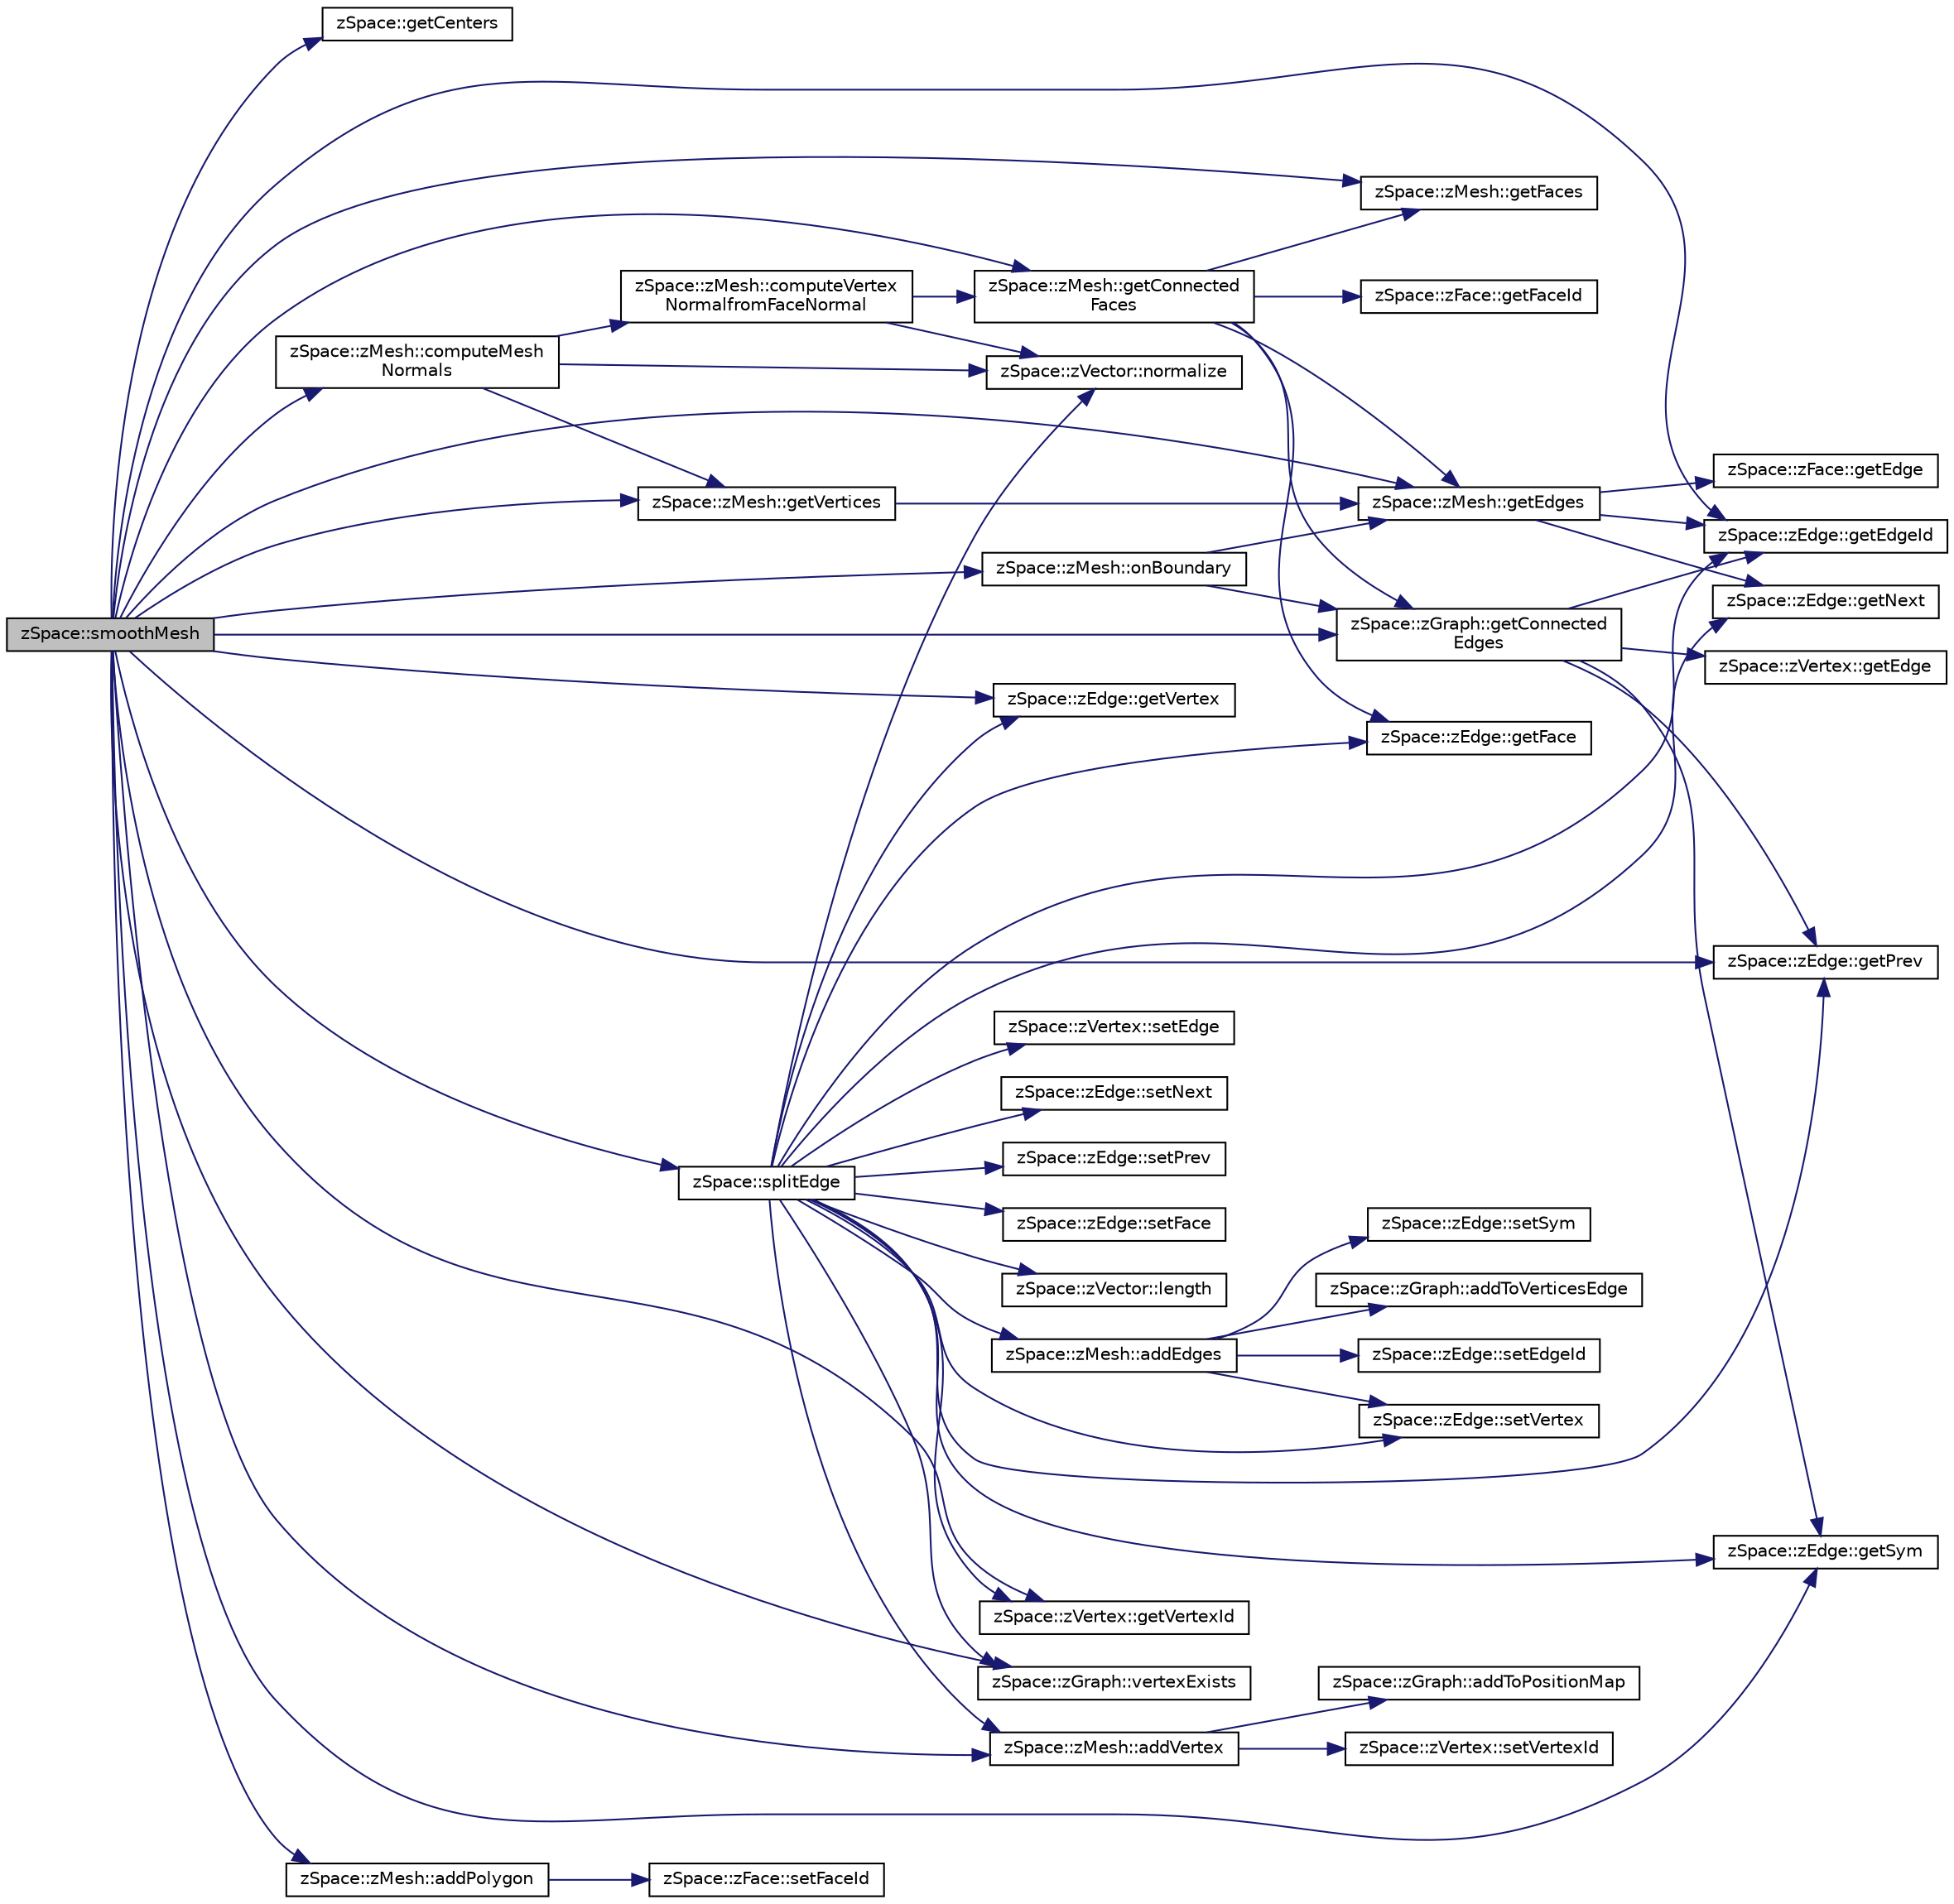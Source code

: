 digraph "zSpace::smoothMesh"
{
  edge [fontname="Helvetica",fontsize="10",labelfontname="Helvetica",labelfontsize="10"];
  node [fontname="Helvetica",fontsize="10",shape=record];
  rankdir="LR";
  Node85 [label="zSpace::smoothMesh",height=0.2,width=0.4,color="black", fillcolor="grey75", style="filled", fontcolor="black"];
  Node85 -> Node86 [color="midnightblue",fontsize="10",style="solid",fontname="Helvetica"];
  Node86 [label="zSpace::getCenters",height=0.2,width=0.4,color="black", fillcolor="white", style="filled",URL="$group__z_graph_mesh_utilities.html#ga150a761e741dcc8e927aba87cc016de3",tooltip="This method computes the centers of a all edges or faces of a zGraph/zMesh. "];
  Node85 -> Node87 [color="midnightblue",fontsize="10",style="solid",fontname="Helvetica"];
  Node87 [label="zSpace::zMesh::onBoundary",height=0.2,width=0.4,color="black", fillcolor="white", style="filled",URL="$classz_space_1_1z_mesh.html#aca5218f8a8b5c5f1cde25440d08c57d6",tooltip="This method determines if input zVertex or zEdge or zFace is on the boundary. "];
  Node87 -> Node88 [color="midnightblue",fontsize="10",style="solid",fontname="Helvetica"];
  Node88 [label="zSpace::zGraph::getConnected\lEdges",height=0.2,width=0.4,color="black", fillcolor="white", style="filled",URL="$classz_space_1_1z_graph.html#ab623e9a3bfc70e1f140b911cb0645bd2",tooltip="This method gets the edges connected to input zVertex or zEdge. "];
  Node88 -> Node89 [color="midnightblue",fontsize="10",style="solid",fontname="Helvetica"];
  Node89 [label="zSpace::zVertex::getEdge",height=0.2,width=0.4,color="black", fillcolor="white", style="filled",URL="$classz_space_1_1z_vertex.html#a7d187864963f642666b8c3bcfecee6e9",tooltip="This method returns the associated edge of current zVertex. "];
  Node88 -> Node90 [color="midnightblue",fontsize="10",style="solid",fontname="Helvetica"];
  Node90 [label="zSpace::zEdge::getEdgeId",height=0.2,width=0.4,color="black", fillcolor="white", style="filled",URL="$classz_space_1_1z_edge.html#acd6947ccba055fa6c31d6d386fe68e12",tooltip="This method returns the edgeId of current zEdge. "];
  Node88 -> Node91 [color="midnightblue",fontsize="10",style="solid",fontname="Helvetica"];
  Node91 [label="zSpace::zEdge::getPrev",height=0.2,width=0.4,color="black", fillcolor="white", style="filled",URL="$classz_space_1_1z_edge.html#a01d9d153f7c5ec381474e815384f7d30",tooltip="This method returns the previous edge of current zEdge. "];
  Node88 -> Node92 [color="midnightblue",fontsize="10",style="solid",fontname="Helvetica"];
  Node92 [label="zSpace::zEdge::getSym",height=0.2,width=0.4,color="black", fillcolor="white", style="filled",URL="$classz_space_1_1z_edge.html#a461679ac74cc371ad32e94092848f536",tooltip="This method returns the symmetry edge of current zEdge. "];
  Node87 -> Node93 [color="midnightblue",fontsize="10",style="solid",fontname="Helvetica"];
  Node93 [label="zSpace::zMesh::getEdges",height=0.2,width=0.4,color="black", fillcolor="white", style="filled",URL="$classz_space_1_1z_mesh.html#aa705d823873a948a1b62723f24a921b2",tooltip="This method gets the edges of a zFace. "];
  Node93 -> Node94 [color="midnightblue",fontsize="10",style="solid",fontname="Helvetica"];
  Node94 [label="zSpace::zFace::getEdge",height=0.2,width=0.4,color="black", fillcolor="white", style="filled",URL="$classz_space_1_1z_face.html#a69a14a515b179226aad1cbc3d7663163",tooltip="This method returns the associated edge of current zFace. "];
  Node93 -> Node90 [color="midnightblue",fontsize="10",style="solid",fontname="Helvetica"];
  Node93 -> Node95 [color="midnightblue",fontsize="10",style="solid",fontname="Helvetica"];
  Node95 [label="zSpace::zEdge::getNext",height=0.2,width=0.4,color="black", fillcolor="white", style="filled",URL="$classz_space_1_1z_edge.html#a3bce594c06fc4450ce8af3c0b98e2ae3",tooltip="This method returns the next edge of current zEdge. "];
  Node85 -> Node96 [color="midnightblue",fontsize="10",style="solid",fontname="Helvetica"];
  Node96 [label="zSpace::zMesh::getVertices",height=0.2,width=0.4,color="black", fillcolor="white", style="filled",URL="$classz_space_1_1z_mesh.html#aa3010b8075e42f14efd4c3605085093b",tooltip="This method gets the vertices attached to input zEdge or zFace. "];
  Node96 -> Node93 [color="midnightblue",fontsize="10",style="solid",fontname="Helvetica"];
  Node85 -> Node97 [color="midnightblue",fontsize="10",style="solid",fontname="Helvetica"];
  Node97 [label="zSpace::zMesh::getFaces",height=0.2,width=0.4,color="black", fillcolor="white", style="filled",URL="$classz_space_1_1z_mesh.html#a54de57657a7d157447b019fab56e2765",tooltip="This method gets the faces attached to input zEdge. "];
  Node85 -> Node88 [color="midnightblue",fontsize="10",style="solid",fontname="Helvetica"];
  Node85 -> Node92 [color="midnightblue",fontsize="10",style="solid",fontname="Helvetica"];
  Node85 -> Node90 [color="midnightblue",fontsize="10",style="solid",fontname="Helvetica"];
  Node85 -> Node98 [color="midnightblue",fontsize="10",style="solid",fontname="Helvetica"];
  Node98 [label="zSpace::zMesh::getConnected\lFaces",height=0.2,width=0.4,color="black", fillcolor="white", style="filled",URL="$classz_space_1_1z_mesh.html#af37006a17bd4e6945860281a4cbef861",tooltip="This method gets the faces connected to input zVertex or zFace. "];
  Node98 -> Node88 [color="midnightblue",fontsize="10",style="solid",fontname="Helvetica"];
  Node98 -> Node99 [color="midnightblue",fontsize="10",style="solid",fontname="Helvetica"];
  Node99 [label="zSpace::zEdge::getFace",height=0.2,width=0.4,color="black", fillcolor="white", style="filled",URL="$classz_space_1_1z_edge.html#a5646e5bc6a828a39ea287c3c78cfefc9",tooltip="This method returns the face pointed to by the current zEdge. "];
  Node98 -> Node100 [color="midnightblue",fontsize="10",style="solid",fontname="Helvetica"];
  Node100 [label="zSpace::zFace::getFaceId",height=0.2,width=0.4,color="black", fillcolor="white", style="filled",URL="$classz_space_1_1z_face.html#a117849660e4f7f800a8562a61964c8e9",tooltip="This method returns the faceId of current zFace. "];
  Node98 -> Node93 [color="midnightblue",fontsize="10",style="solid",fontname="Helvetica"];
  Node98 -> Node97 [color="midnightblue",fontsize="10",style="solid",fontname="Helvetica"];
  Node85 -> Node101 [color="midnightblue",fontsize="10",style="solid",fontname="Helvetica"];
  Node101 [label="zSpace::splitEdge",height=0.2,width=0.4,color="black", fillcolor="white", style="filled",URL="$group__z_mesh_modifiers.html#ga2259376b4c9c7cebc97c491574a47e24",tooltip="This method splits an edge and inserts a vertex along the edge at the input factor. "];
  Node101 -> Node92 [color="midnightblue",fontsize="10",style="solid",fontname="Helvetica"];
  Node101 -> Node95 [color="midnightblue",fontsize="10",style="solid",fontname="Helvetica"];
  Node101 -> Node91 [color="midnightblue",fontsize="10",style="solid",fontname="Helvetica"];
  Node101 -> Node102 [color="midnightblue",fontsize="10",style="solid",fontname="Helvetica"];
  Node102 [label="zSpace::zEdge::getVertex",height=0.2,width=0.4,color="black", fillcolor="white", style="filled",URL="$classz_space_1_1z_edge.html#a07c082aa54f78145fdcd5e5e4bb889f1",tooltip="This method returns the vertex pointed to by the current zEdge. "];
  Node101 -> Node103 [color="midnightblue",fontsize="10",style="solid",fontname="Helvetica"];
  Node103 [label="zSpace::zVertex::getVertexId",height=0.2,width=0.4,color="black", fillcolor="white", style="filled",URL="$classz_space_1_1z_vertex.html#ae6637ab378719b6c68c8237777fd065e",tooltip="This method returns the vertexId of current zVertex. "];
  Node101 -> Node104 [color="midnightblue",fontsize="10",style="solid",fontname="Helvetica"];
  Node104 [label="zSpace::zVector::length",height=0.2,width=0.4,color="black", fillcolor="white", style="filled",URL="$classz_space_1_1z_vector.html#aa3e1fd350f48b30428f95e716a4e3400",tooltip="This method returns the magnitude/length of the zVector. "];
  Node101 -> Node105 [color="midnightblue",fontsize="10",style="solid",fontname="Helvetica"];
  Node105 [label="zSpace::zVector::normalize",height=0.2,width=0.4,color="black", fillcolor="white", style="filled",URL="$classz_space_1_1z_vector.html#a27d075d5055bb92ddfe63fae4010339b",tooltip="This method normalizes the vector to unit length. "];
  Node101 -> Node106 [color="midnightblue",fontsize="10",style="solid",fontname="Helvetica"];
  Node106 [label="zSpace::zGraph::vertexExists",height=0.2,width=0.4,color="black", fillcolor="white", style="filled",URL="$classz_space_1_1z_graph.html#a24434f5c8a1a1afef2c7b16a9683d91a",tooltip="This method detemines if a vertex already exists at the input position. "];
  Node101 -> Node107 [color="midnightblue",fontsize="10",style="solid",fontname="Helvetica"];
  Node107 [label="zSpace::zMesh::addVertex",height=0.2,width=0.4,color="black", fillcolor="white", style="filled",URL="$classz_space_1_1z_mesh.html#a4f1e58811274fba10eb3bd6abf29b860",tooltip="This method adds a vertex to the vertices array. "];
  Node107 -> Node108 [color="midnightblue",fontsize="10",style="solid",fontname="Helvetica"];
  Node108 [label="zSpace::zGraph::addToPositionMap",height=0.2,width=0.4,color="black", fillcolor="white", style="filled",URL="$classz_space_1_1z_graph.html#a68823d66afc73b8d1393bafc64e40226",tooltip="This method adds the position given by input vector to the positionVertex Map. "];
  Node107 -> Node109 [color="midnightblue",fontsize="10",style="solid",fontname="Helvetica"];
  Node109 [label="zSpace::zVertex::setVertexId",height=0.2,width=0.4,color="black", fillcolor="white", style="filled",URL="$classz_space_1_1z_vertex.html#acdc6ae4132453c803268949dcc104df1",tooltip="This method sets the vertexId of current zVertex to the the input value. "];
  Node101 -> Node110 [color="midnightblue",fontsize="10",style="solid",fontname="Helvetica"];
  Node110 [label="zSpace::zMesh::addEdges",height=0.2,width=0.4,color="black", fillcolor="white", style="filled",URL="$classz_space_1_1z_mesh.html#ad1defab345c4b6e08269afd38c1b4db3",tooltip="This method adds an edge and its symmetry edge to the edges array. "];
  Node110 -> Node111 [color="midnightblue",fontsize="10",style="solid",fontname="Helvetica"];
  Node111 [label="zSpace::zGraph::addToVerticesEdge",height=0.2,width=0.4,color="black", fillcolor="white", style="filled",URL="$classz_space_1_1z_graph.html#a2fc8a067026f05b77331a484827d7db9",tooltip="This method adds both the half-edges given by input vertex indices to the VerticesEdge Map..."];
  Node110 -> Node112 [color="midnightblue",fontsize="10",style="solid",fontname="Helvetica"];
  Node112 [label="zSpace::zEdge::setEdgeId",height=0.2,width=0.4,color="black", fillcolor="white", style="filled",URL="$classz_space_1_1z_edge.html#a3569f2c4f69d82e27db48867a064d40f",tooltip="This method sets the edgeId of current zEdge to the the input value. "];
  Node110 -> Node113 [color="midnightblue",fontsize="10",style="solid",fontname="Helvetica"];
  Node113 [label="zSpace::zEdge::setVertex",height=0.2,width=0.4,color="black", fillcolor="white", style="filled",URL="$classz_space_1_1z_edge.html#a93530eb3a1da2c02225f30e011db6b7f",tooltip="This method sets the vertex pointed to by the current zEdge to the the input zVertex. "];
  Node110 -> Node114 [color="midnightblue",fontsize="10",style="solid",fontname="Helvetica"];
  Node114 [label="zSpace::zEdge::setSym",height=0.2,width=0.4,color="black", fillcolor="white", style="filled",URL="$classz_space_1_1z_edge.html#a7d1c8dcd2272dff68a7f38a3326e8a7d",tooltip="This method sets the symmetry edge of current zEdge to the the input edge. "];
  Node101 -> Node115 [color="midnightblue",fontsize="10",style="solid",fontname="Helvetica"];
  Node115 [label="zSpace::zVertex::setEdge",height=0.2,width=0.4,color="black", fillcolor="white", style="filled",URL="$classz_space_1_1z_vertex.html#a5fdd172f3ae9dcb71b720574f05ca037",tooltip="This method sets the associated edge of current zVertex to the the input edge. "];
  Node101 -> Node113 [color="midnightblue",fontsize="10",style="solid",fontname="Helvetica"];
  Node101 -> Node116 [color="midnightblue",fontsize="10",style="solid",fontname="Helvetica"];
  Node116 [label="zSpace::zEdge::setNext",height=0.2,width=0.4,color="black", fillcolor="white", style="filled",URL="$classz_space_1_1z_edge.html#a5998712a83b56abd65880f3125f0d3c9",tooltip="This method sets the next edge of current zEdge to the the input edge. "];
  Node101 -> Node117 [color="midnightblue",fontsize="10",style="solid",fontname="Helvetica"];
  Node117 [label="zSpace::zEdge::setPrev",height=0.2,width=0.4,color="black", fillcolor="white", style="filled",URL="$classz_space_1_1z_edge.html#af97abc7295676b01bc278123c86ba0b9",tooltip="This method sets the previous edge of current zEdge to the the input edge. "];
  Node101 -> Node99 [color="midnightblue",fontsize="10",style="solid",fontname="Helvetica"];
  Node101 -> Node118 [color="midnightblue",fontsize="10",style="solid",fontname="Helvetica"];
  Node118 [label="zSpace::zEdge::setFace",height=0.2,width=0.4,color="black", fillcolor="white", style="filled",URL="$classz_space_1_1z_edge.html#a7e75a5d8239e9ffc5e5f3104db769519",tooltip="This method sets the face pointed to by the current zEdge to the the input zFace. ..."];
  Node101 -> Node90 [color="midnightblue",fontsize="10",style="solid",fontname="Helvetica"];
  Node85 -> Node93 [color="midnightblue",fontsize="10",style="solid",fontname="Helvetica"];
  Node85 -> Node106 [color="midnightblue",fontsize="10",style="solid",fontname="Helvetica"];
  Node85 -> Node107 [color="midnightblue",fontsize="10",style="solid",fontname="Helvetica"];
  Node85 -> Node102 [color="midnightblue",fontsize="10",style="solid",fontname="Helvetica"];
  Node85 -> Node103 [color="midnightblue",fontsize="10",style="solid",fontname="Helvetica"];
  Node85 -> Node91 [color="midnightblue",fontsize="10",style="solid",fontname="Helvetica"];
  Node85 -> Node119 [color="midnightblue",fontsize="10",style="solid",fontname="Helvetica"];
  Node119 [label="zSpace::zMesh::addPolygon",height=0.2,width=0.4,color="black", fillcolor="white", style="filled",URL="$classz_space_1_1z_mesh.html#abb95d78c8893bcc3c37ef5d7241f15a4",tooltip="This method adds a face with null edge pointer to the faces array. "];
  Node119 -> Node120 [color="midnightblue",fontsize="10",style="solid",fontname="Helvetica"];
  Node120 [label="zSpace::zFace::setFaceId",height=0.2,width=0.4,color="black", fillcolor="white", style="filled",URL="$classz_space_1_1z_face.html#a86c38a1ccc49701e0f35eb2c64a13b8a",tooltip="This method sets the faceId of current zFace to the the input value. "];
  Node85 -> Node121 [color="midnightblue",fontsize="10",style="solid",fontname="Helvetica"];
  Node121 [label="zSpace::zMesh::computeMesh\lNormals",height=0.2,width=0.4,color="black", fillcolor="white", style="filled",URL="$classz_space_1_1z_mesh.html#a42be75e01f9b3704fcc85fd745952b22",tooltip="This method computes the normals assoicated with vertices and polygon faces . "];
  Node121 -> Node96 [color="midnightblue",fontsize="10",style="solid",fontname="Helvetica"];
  Node121 -> Node105 [color="midnightblue",fontsize="10",style="solid",fontname="Helvetica"];
  Node121 -> Node122 [color="midnightblue",fontsize="10",style="solid",fontname="Helvetica"];
  Node122 [label="zSpace::zMesh::computeVertex\lNormalfromFaceNormal",height=0.2,width=0.4,color="black", fillcolor="white", style="filled",URL="$classz_space_1_1z_mesh.html#ac27b3838590a838a11243e4fd6ad0b6d",tooltip="This method computes the vertex normals based on the face normals. "];
  Node122 -> Node98 [color="midnightblue",fontsize="10",style="solid",fontname="Helvetica"];
  Node122 -> Node105 [color="midnightblue",fontsize="10",style="solid",fontname="Helvetica"];
}
